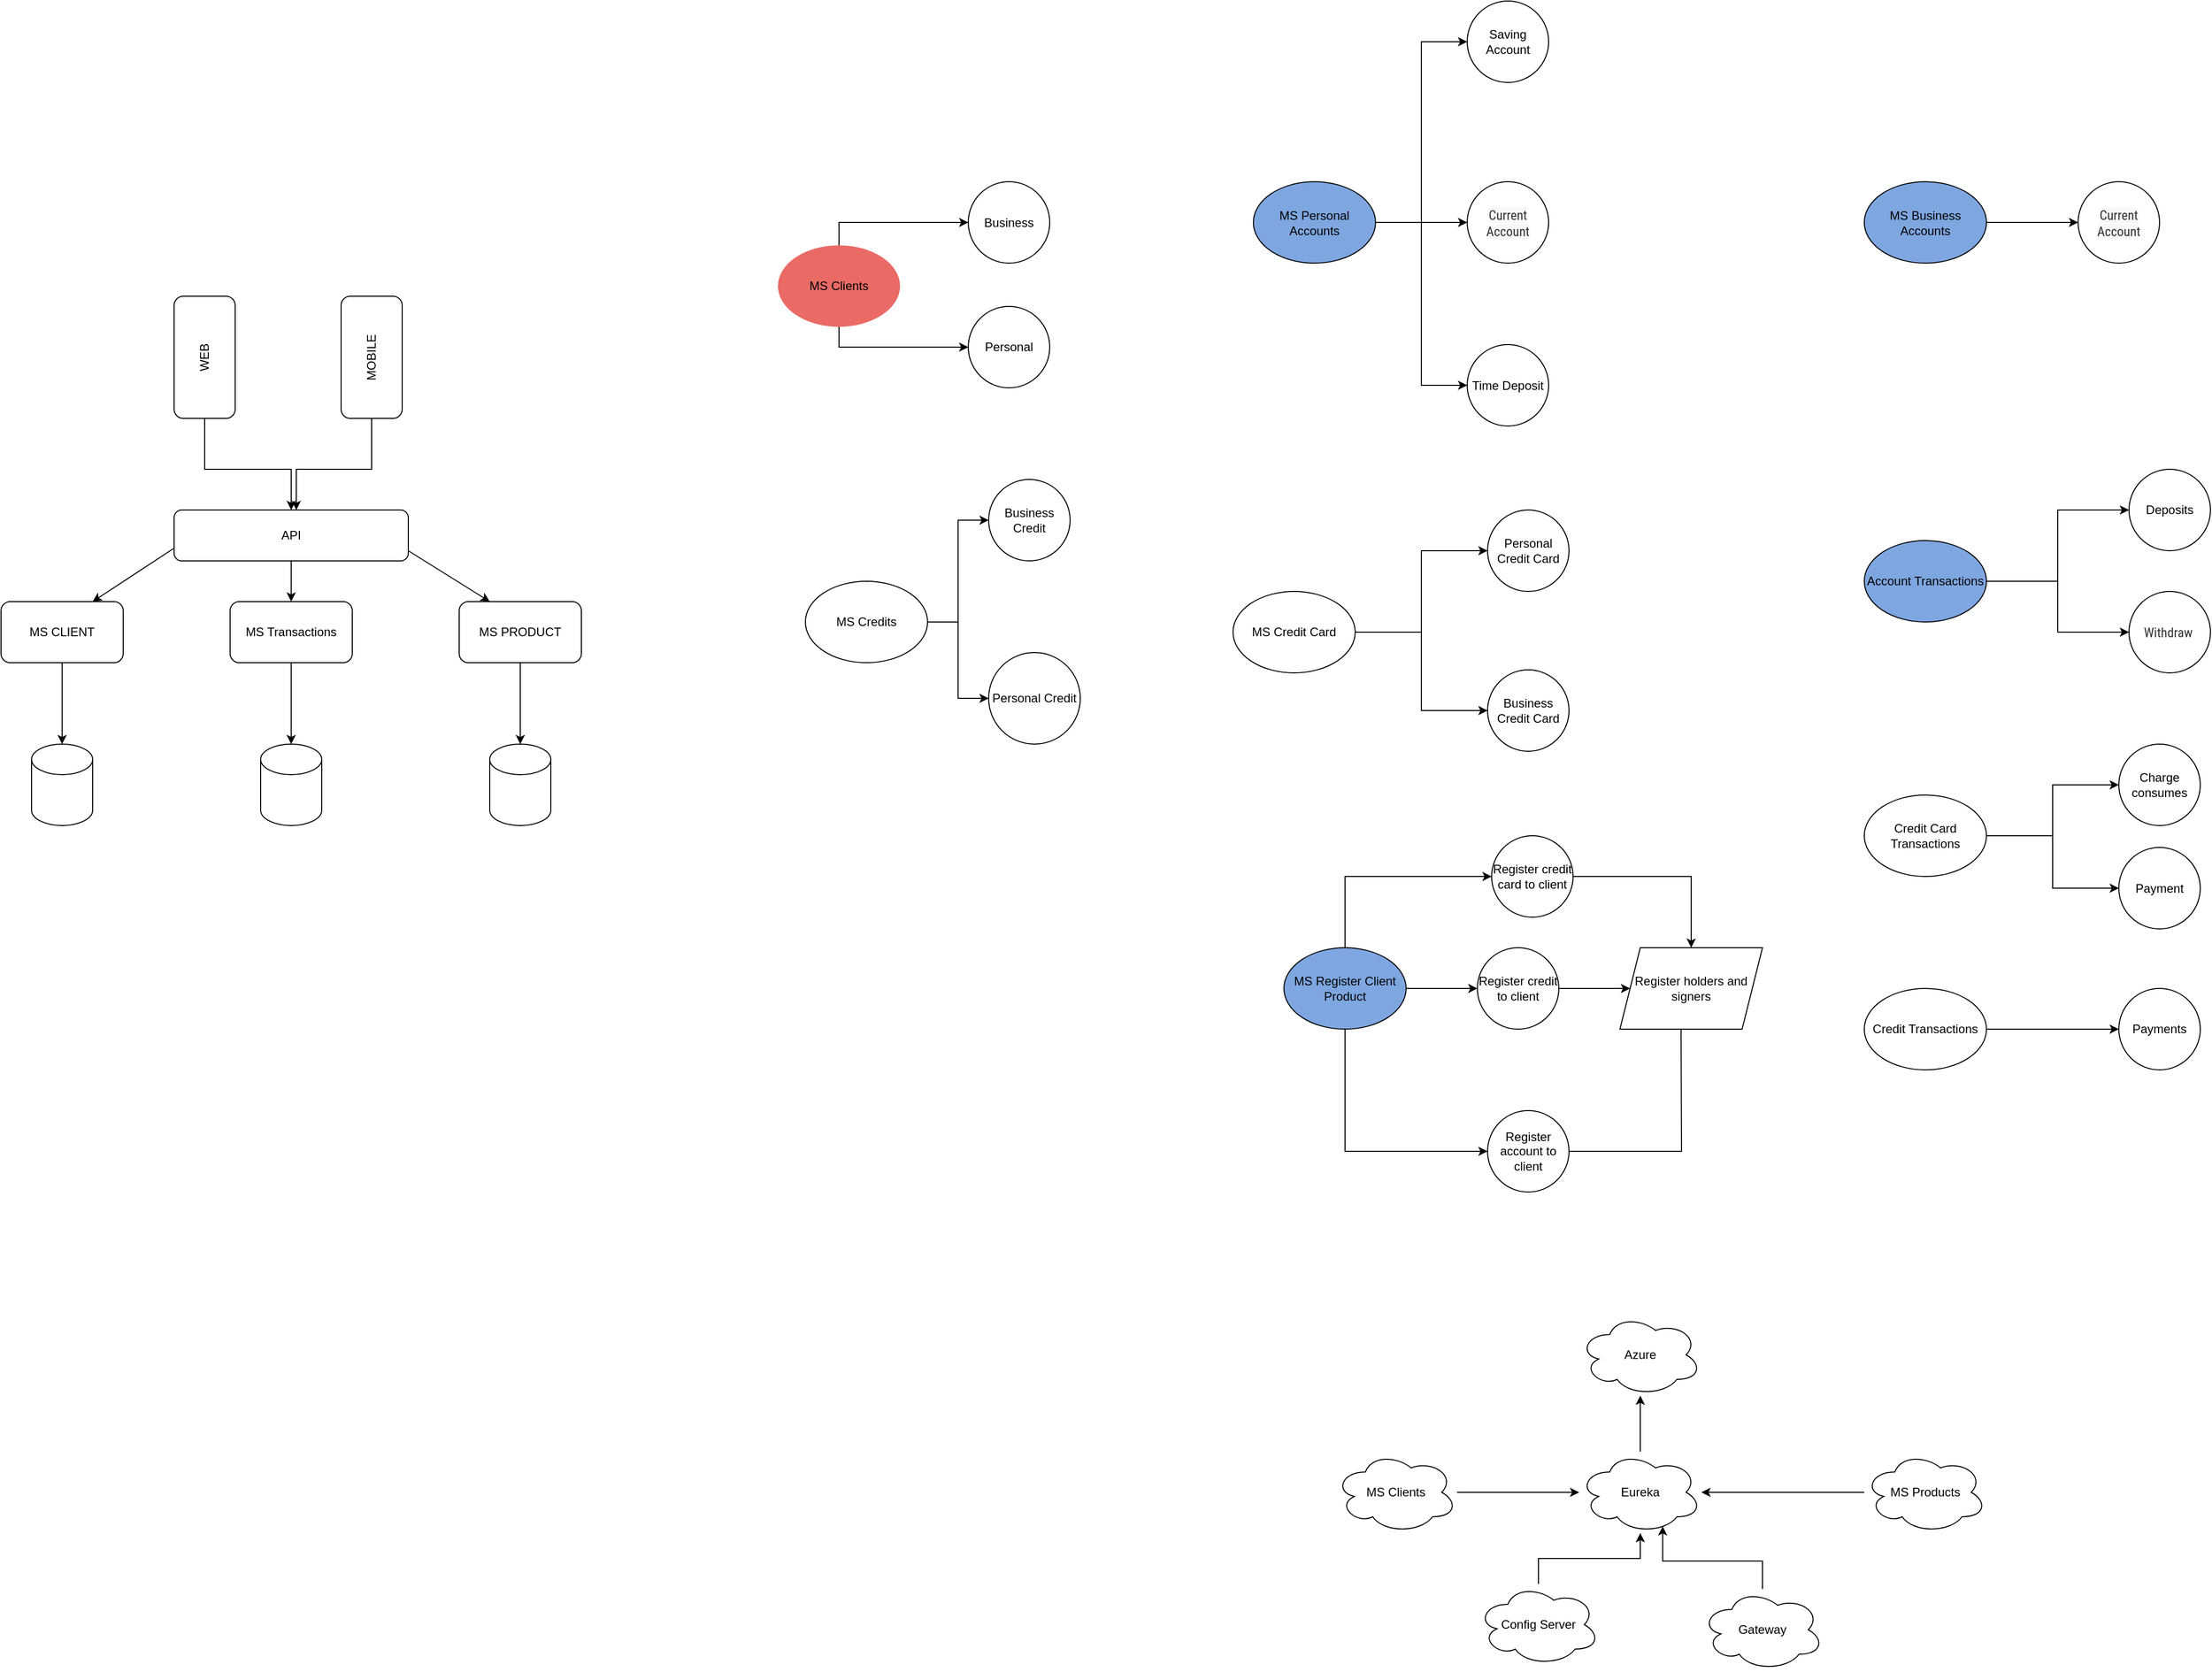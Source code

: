 <mxfile version="17.0.0" type="github">
  <diagram id="Hv8dIByFQF0DWqGsEmNq" name="Page-1">
    <mxGraphModel dx="1738" dy="4547" grid="1" gridSize="10" guides="1" tooltips="1" connect="1" arrows="1" fold="1" page="1" pageScale="1" pageWidth="827" pageHeight="1169" math="0" shadow="0">
      <root>
        <mxCell id="0" />
        <mxCell id="1" parent="0" />
        <mxCell id="OK1mOUPvTJGve2_wuvui-1" style="edgeStyle=orthogonalEdgeStyle;rounded=0;orthogonalLoop=1;jettySize=auto;html=1;entryX=0;entryY=0.5;entryDx=0;entryDy=0;" edge="1" parent="1" source="MTAutb3jexkhbd_ZXgUe-7" target="MTAutb3jexkhbd_ZXgUe-18">
          <mxGeometry relative="1" as="geometry" />
        </mxCell>
        <mxCell id="OK1mOUPvTJGve2_wuvui-2" style="edgeStyle=orthogonalEdgeStyle;rounded=0;orthogonalLoop=1;jettySize=auto;html=1;" edge="1" parent="1" source="MTAutb3jexkhbd_ZXgUe-7" target="MTAutb3jexkhbd_ZXgUe-19">
          <mxGeometry relative="1" as="geometry" />
        </mxCell>
        <mxCell id="OK1mOUPvTJGve2_wuvui-6" style="edgeStyle=orthogonalEdgeStyle;rounded=0;orthogonalLoop=1;jettySize=auto;html=1;entryX=0;entryY=0.5;entryDx=0;entryDy=0;" edge="1" parent="1" source="MTAutb3jexkhbd_ZXgUe-7" target="MTAutb3jexkhbd_ZXgUe-20">
          <mxGeometry relative="1" as="geometry" />
        </mxCell>
        <mxCell id="MTAutb3jexkhbd_ZXgUe-7" value="MS Personal Accounts" style="ellipse;whiteSpace=wrap;html=1;fillColor=#7EA6E0;" parent="1" vertex="1">
          <mxGeometry x="1340" y="-2272.5" width="120" height="80" as="geometry" />
        </mxCell>
        <mxCell id="MTAutb3jexkhbd_ZXgUe-27" style="edgeStyle=orthogonalEdgeStyle;rounded=0;orthogonalLoop=1;jettySize=auto;html=1;" parent="1" source="OK1mOUPvTJGve2_wuvui-7" target="MTAutb3jexkhbd_ZXgUe-25" edge="1">
          <mxGeometry relative="1" as="geometry">
            <mxPoint x="1070" y="-1820.0" as="sourcePoint" />
          </mxGeometry>
        </mxCell>
        <mxCell id="MTAutb3jexkhbd_ZXgUe-28" style="edgeStyle=orthogonalEdgeStyle;rounded=0;orthogonalLoop=1;jettySize=auto;html=1;entryX=0;entryY=0.5;entryDx=0;entryDy=0;" parent="1" source="OK1mOUPvTJGve2_wuvui-7" target="MTAutb3jexkhbd_ZXgUe-24" edge="1">
          <mxGeometry relative="1" as="geometry">
            <mxPoint x="1010" y="-1850.0" as="sourcePoint" />
          </mxGeometry>
        </mxCell>
        <mxCell id="MTAutb3jexkhbd_ZXgUe-18" value="&lt;span&gt;Saving Account&lt;/span&gt;" style="ellipse;whiteSpace=wrap;html=1;aspect=fixed;" parent="1" vertex="1">
          <mxGeometry x="1550" y="-2450" width="80" height="80" as="geometry" />
        </mxCell>
        <mxCell id="MTAutb3jexkhbd_ZXgUe-19" value="&lt;span style=&quot;color: rgb(51 , 51 , 51) ; font-family: &amp;#34;avenir next&amp;#34; , &amp;#34;roboto condensed&amp;#34; , &amp;#34;arial&amp;#34; , sans-serif ; font-size: 13px ; background-color: rgb(248 , 248 , 248)&quot;&gt;Current Account&lt;/span&gt;" style="ellipse;whiteSpace=wrap;html=1;aspect=fixed;" parent="1" vertex="1">
          <mxGeometry x="1550" y="-2272.5" width="80" height="80" as="geometry" />
        </mxCell>
        <mxCell id="MTAutb3jexkhbd_ZXgUe-20" value="&lt;span&gt;Time Deposit&lt;/span&gt;" style="ellipse;whiteSpace=wrap;html=1;aspect=fixed;" parent="1" vertex="1">
          <mxGeometry x="1550" y="-2112.5" width="80" height="80" as="geometry" />
        </mxCell>
        <mxCell id="MTAutb3jexkhbd_ZXgUe-24" value="Business Credit" style="ellipse;whiteSpace=wrap;html=1;aspect=fixed;" parent="1" vertex="1">
          <mxGeometry x="1080" y="-1980" width="80" height="80" as="geometry" />
        </mxCell>
        <mxCell id="MTAutb3jexkhbd_ZXgUe-25" value="Personal Credit" style="ellipse;whiteSpace=wrap;html=1;aspect=fixed;" parent="1" vertex="1">
          <mxGeometry x="1080" y="-1810" width="90" height="90" as="geometry" />
        </mxCell>
        <mxCell id="MTAutb3jexkhbd_ZXgUe-51" style="edgeStyle=orthogonalEdgeStyle;rounded=0;orthogonalLoop=1;jettySize=auto;html=1;" parent="1" source="MTAutb3jexkhbd_ZXgUe-41" target="MTAutb3jexkhbd_ZXgUe-49" edge="1">
          <mxGeometry relative="1" as="geometry" />
        </mxCell>
        <mxCell id="MTAutb3jexkhbd_ZXgUe-41" value="Eureka" style="ellipse;shape=cloud;whiteSpace=wrap;html=1;" parent="1" vertex="1">
          <mxGeometry x="1660" y="-1025" width="120" height="80" as="geometry" />
        </mxCell>
        <mxCell id="MTAutb3jexkhbd_ZXgUe-48" style="edgeStyle=orthogonalEdgeStyle;rounded=0;orthogonalLoop=1;jettySize=auto;html=1;" parent="1" source="MTAutb3jexkhbd_ZXgUe-42" target="MTAutb3jexkhbd_ZXgUe-41" edge="1">
          <mxGeometry relative="1" as="geometry" />
        </mxCell>
        <mxCell id="MTAutb3jexkhbd_ZXgUe-42" value="Config Server" style="ellipse;shape=cloud;whiteSpace=wrap;html=1;" parent="1" vertex="1">
          <mxGeometry x="1560" y="-895" width="120" height="80" as="geometry" />
        </mxCell>
        <mxCell id="MTAutb3jexkhbd_ZXgUe-47" style="edgeStyle=orthogonalEdgeStyle;rounded=0;orthogonalLoop=1;jettySize=auto;html=1;entryX=0.683;entryY=0.917;entryDx=0;entryDy=0;entryPerimeter=0;" parent="1" source="MTAutb3jexkhbd_ZXgUe-43" target="MTAutb3jexkhbd_ZXgUe-41" edge="1">
          <mxGeometry relative="1" as="geometry" />
        </mxCell>
        <mxCell id="MTAutb3jexkhbd_ZXgUe-43" value="Gateway" style="ellipse;shape=cloud;whiteSpace=wrap;html=1;" parent="1" vertex="1">
          <mxGeometry x="1780" y="-890" width="120" height="80" as="geometry" />
        </mxCell>
        <mxCell id="MTAutb3jexkhbd_ZXgUe-49" value="Azure" style="ellipse;shape=cloud;whiteSpace=wrap;html=1;" parent="1" vertex="1">
          <mxGeometry x="1660" y="-1160" width="120" height="80" as="geometry" />
        </mxCell>
        <mxCell id="MTAutb3jexkhbd_ZXgUe-59" style="edgeStyle=orthogonalEdgeStyle;rounded=0;orthogonalLoop=1;jettySize=auto;html=1;" parent="1" source="MTAutb3jexkhbd_ZXgUe-52" target="MTAutb3jexkhbd_ZXgUe-41" edge="1">
          <mxGeometry relative="1" as="geometry" />
        </mxCell>
        <mxCell id="MTAutb3jexkhbd_ZXgUe-52" value="MS Clients" style="ellipse;shape=cloud;whiteSpace=wrap;html=1;" parent="1" vertex="1">
          <mxGeometry x="1420" y="-1025" width="120" height="80" as="geometry" />
        </mxCell>
        <mxCell id="MTAutb3jexkhbd_ZXgUe-61" style="edgeStyle=orthogonalEdgeStyle;rounded=0;orthogonalLoop=1;jettySize=auto;html=1;" parent="1" source="MTAutb3jexkhbd_ZXgUe-53" target="MTAutb3jexkhbd_ZXgUe-41" edge="1">
          <mxGeometry relative="1" as="geometry" />
        </mxCell>
        <mxCell id="MTAutb3jexkhbd_ZXgUe-53" value="MS Products" style="ellipse;shape=cloud;whiteSpace=wrap;html=1;" parent="1" vertex="1">
          <mxGeometry x="1940" y="-1025" width="120" height="80" as="geometry" />
        </mxCell>
        <mxCell id="743XyLswEt4RJYl1_t1U-23" style="edgeStyle=orthogonalEdgeStyle;rounded=0;orthogonalLoop=1;jettySize=auto;html=1;" parent="1" source="743XyLswEt4RJYl1_t1U-3" target="743XyLswEt4RJYl1_t1U-19" edge="1">
          <mxGeometry relative="1" as="geometry" />
        </mxCell>
        <mxCell id="743XyLswEt4RJYl1_t1U-3" value="MS CLIENT" style="rounded=1;whiteSpace=wrap;html=1;" parent="1" vertex="1">
          <mxGeometry x="110" y="-1860" width="120" height="60" as="geometry" />
        </mxCell>
        <mxCell id="743XyLswEt4RJYl1_t1U-4" value="API" style="rounded=1;whiteSpace=wrap;html=1;" parent="1" vertex="1">
          <mxGeometry x="280" y="-1950" width="230" height="50" as="geometry" />
        </mxCell>
        <mxCell id="743XyLswEt4RJYl1_t1U-7" value="" style="endArrow=classic;html=1;rounded=0;entryX=0.75;entryY=0;entryDx=0;entryDy=0;exitX=0;exitY=0.75;exitDx=0;exitDy=0;" parent="1" source="743XyLswEt4RJYl1_t1U-4" target="743XyLswEt4RJYl1_t1U-3" edge="1">
          <mxGeometry width="50" height="50" relative="1" as="geometry">
            <mxPoint x="230" y="-1860" as="sourcePoint" />
            <mxPoint x="280" y="-1910" as="targetPoint" />
          </mxGeometry>
        </mxCell>
        <mxCell id="743XyLswEt4RJYl1_t1U-25" style="edgeStyle=orthogonalEdgeStyle;rounded=0;orthogonalLoop=1;jettySize=auto;html=1;" parent="1" source="743XyLswEt4RJYl1_t1U-8" target="743XyLswEt4RJYl1_t1U-21" edge="1">
          <mxGeometry relative="1" as="geometry" />
        </mxCell>
        <mxCell id="743XyLswEt4RJYl1_t1U-8" value="MS PRODUCT" style="rounded=1;whiteSpace=wrap;html=1;" parent="1" vertex="1">
          <mxGeometry x="560" y="-1860" width="120" height="60" as="geometry" />
        </mxCell>
        <mxCell id="743XyLswEt4RJYl1_t1U-24" style="edgeStyle=orthogonalEdgeStyle;rounded=0;orthogonalLoop=1;jettySize=auto;html=1;" parent="1" source="743XyLswEt4RJYl1_t1U-9" target="743XyLswEt4RJYl1_t1U-20" edge="1">
          <mxGeometry relative="1" as="geometry" />
        </mxCell>
        <mxCell id="743XyLswEt4RJYl1_t1U-9" value="MS Transactions" style="rounded=1;whiteSpace=wrap;html=1;" parent="1" vertex="1">
          <mxGeometry x="335" y="-1860" width="120" height="60" as="geometry" />
        </mxCell>
        <mxCell id="743XyLswEt4RJYl1_t1U-10" value="" style="endArrow=classic;html=1;rounded=0;entryX=0.5;entryY=0;entryDx=0;entryDy=0;exitX=0.5;exitY=1;exitDx=0;exitDy=0;" parent="1" source="743XyLswEt4RJYl1_t1U-4" target="743XyLswEt4RJYl1_t1U-9" edge="1">
          <mxGeometry width="50" height="50" relative="1" as="geometry">
            <mxPoint x="435" y="-1902.5" as="sourcePoint" />
            <mxPoint x="355" y="-1850" as="targetPoint" />
          </mxGeometry>
        </mxCell>
        <mxCell id="743XyLswEt4RJYl1_t1U-11" value="" style="endArrow=classic;html=1;rounded=0;entryX=0.25;entryY=0;entryDx=0;entryDy=0;" parent="1" target="743XyLswEt4RJYl1_t1U-8" edge="1">
          <mxGeometry width="50" height="50" relative="1" as="geometry">
            <mxPoint x="510" y="-1910" as="sourcePoint" />
            <mxPoint x="560" y="-1960" as="targetPoint" />
          </mxGeometry>
        </mxCell>
        <mxCell id="743XyLswEt4RJYl1_t1U-17" style="edgeStyle=orthogonalEdgeStyle;rounded=0;orthogonalLoop=1;jettySize=auto;html=1;" parent="1" source="743XyLswEt4RJYl1_t1U-15" target="743XyLswEt4RJYl1_t1U-4" edge="1">
          <mxGeometry relative="1" as="geometry">
            <Array as="points">
              <mxPoint x="310" y="-1990" />
              <mxPoint x="395" y="-1990" />
            </Array>
          </mxGeometry>
        </mxCell>
        <mxCell id="743XyLswEt4RJYl1_t1U-15" value="WEB" style="rounded=1;whiteSpace=wrap;html=1;rotation=-90;" parent="1" vertex="1">
          <mxGeometry x="250" y="-2130" width="120" height="60" as="geometry" />
        </mxCell>
        <mxCell id="743XyLswEt4RJYl1_t1U-18" style="edgeStyle=orthogonalEdgeStyle;rounded=0;orthogonalLoop=1;jettySize=auto;html=1;" parent="1" source="743XyLswEt4RJYl1_t1U-16" edge="1">
          <mxGeometry relative="1" as="geometry">
            <mxPoint x="400" y="-1950" as="targetPoint" />
            <Array as="points">
              <mxPoint x="474" y="-1990" />
              <mxPoint x="400" y="-1990" />
            </Array>
          </mxGeometry>
        </mxCell>
        <mxCell id="743XyLswEt4RJYl1_t1U-16" value="MOBILE" style="rounded=1;whiteSpace=wrap;html=1;rotation=-90;" parent="1" vertex="1">
          <mxGeometry x="414" y="-2130" width="120" height="60" as="geometry" />
        </mxCell>
        <mxCell id="743XyLswEt4RJYl1_t1U-19" value="" style="shape=cylinder3;whiteSpace=wrap;html=1;boundedLbl=1;backgroundOutline=1;size=15;" parent="1" vertex="1">
          <mxGeometry x="140" y="-1720" width="60" height="80" as="geometry" />
        </mxCell>
        <mxCell id="743XyLswEt4RJYl1_t1U-20" value="" style="shape=cylinder3;whiteSpace=wrap;html=1;boundedLbl=1;backgroundOutline=1;size=15;" parent="1" vertex="1">
          <mxGeometry x="365" y="-1720" width="60" height="80" as="geometry" />
        </mxCell>
        <mxCell id="743XyLswEt4RJYl1_t1U-21" value="" style="shape=cylinder3;whiteSpace=wrap;html=1;boundedLbl=1;backgroundOutline=1;size=15;" parent="1" vertex="1">
          <mxGeometry x="590" y="-1720" width="60" height="80" as="geometry" />
        </mxCell>
        <mxCell id="OK1mOUPvTJGve2_wuvui-7" value="MS Credits&lt;br&gt;" style="ellipse;whiteSpace=wrap;html=1;" vertex="1" parent="1">
          <mxGeometry x="900" y="-1880" width="120" height="80" as="geometry" />
        </mxCell>
        <mxCell id="OK1mOUPvTJGve2_wuvui-11" style="edgeStyle=orthogonalEdgeStyle;rounded=0;orthogonalLoop=1;jettySize=auto;html=1;" edge="1" parent="1" source="OK1mOUPvTJGve2_wuvui-8" target="OK1mOUPvTJGve2_wuvui-9">
          <mxGeometry relative="1" as="geometry" />
        </mxCell>
        <mxCell id="OK1mOUPvTJGve2_wuvui-12" style="edgeStyle=orthogonalEdgeStyle;rounded=0;orthogonalLoop=1;jettySize=auto;html=1;" edge="1" parent="1" source="OK1mOUPvTJGve2_wuvui-8" target="OK1mOUPvTJGve2_wuvui-10">
          <mxGeometry relative="1" as="geometry" />
        </mxCell>
        <mxCell id="OK1mOUPvTJGve2_wuvui-8" value="MS Credit Card" style="ellipse;whiteSpace=wrap;html=1;" vertex="1" parent="1">
          <mxGeometry x="1320" y="-1870" width="120" height="80" as="geometry" />
        </mxCell>
        <mxCell id="OK1mOUPvTJGve2_wuvui-9" value="Personal Credit Card" style="ellipse;whiteSpace=wrap;html=1;aspect=fixed;" vertex="1" parent="1">
          <mxGeometry x="1570" y="-1950" width="80" height="80" as="geometry" />
        </mxCell>
        <mxCell id="OK1mOUPvTJGve2_wuvui-10" value="Business Credit Card" style="ellipse;whiteSpace=wrap;html=1;aspect=fixed;" vertex="1" parent="1">
          <mxGeometry x="1570" y="-1793" width="80" height="80" as="geometry" />
        </mxCell>
        <mxCell id="OK1mOUPvTJGve2_wuvui-26" style="edgeStyle=orthogonalEdgeStyle;rounded=0;orthogonalLoop=1;jettySize=auto;html=1;" edge="1" parent="1" source="OK1mOUPvTJGve2_wuvui-13" target="OK1mOUPvTJGve2_wuvui-24">
          <mxGeometry relative="1" as="geometry" />
        </mxCell>
        <mxCell id="OK1mOUPvTJGve2_wuvui-27" style="edgeStyle=orthogonalEdgeStyle;rounded=0;orthogonalLoop=1;jettySize=auto;html=1;entryX=0;entryY=0.5;entryDx=0;entryDy=0;" edge="1" parent="1" source="OK1mOUPvTJGve2_wuvui-13" target="OK1mOUPvTJGve2_wuvui-25">
          <mxGeometry relative="1" as="geometry" />
        </mxCell>
        <mxCell id="OK1mOUPvTJGve2_wuvui-13" value="Account Transactions&lt;br&gt;" style="ellipse;whiteSpace=wrap;html=1;fillColor=#7EA6E0;" vertex="1" parent="1">
          <mxGeometry x="1940" y="-1920" width="120" height="80" as="geometry" />
        </mxCell>
        <mxCell id="OK1mOUPvTJGve2_wuvui-35" style="edgeStyle=orthogonalEdgeStyle;rounded=0;orthogonalLoop=1;jettySize=auto;html=1;" edge="1" parent="1" source="OK1mOUPvTJGve2_wuvui-14" target="OK1mOUPvTJGve2_wuvui-32">
          <mxGeometry relative="1" as="geometry" />
        </mxCell>
        <mxCell id="OK1mOUPvTJGve2_wuvui-36" style="edgeStyle=orthogonalEdgeStyle;rounded=0;orthogonalLoop=1;jettySize=auto;html=1;" edge="1" parent="1" source="OK1mOUPvTJGve2_wuvui-14" target="OK1mOUPvTJGve2_wuvui-34">
          <mxGeometry relative="1" as="geometry" />
        </mxCell>
        <mxCell id="OK1mOUPvTJGve2_wuvui-14" value="Credit Card Transactions" style="ellipse;whiteSpace=wrap;html=1;" vertex="1" parent="1">
          <mxGeometry x="1940" y="-1670" width="120" height="80" as="geometry" />
        </mxCell>
        <mxCell id="OK1mOUPvTJGve2_wuvui-31" style="edgeStyle=orthogonalEdgeStyle;rounded=0;orthogonalLoop=1;jettySize=auto;html=1;" edge="1" parent="1" source="OK1mOUPvTJGve2_wuvui-15" target="OK1mOUPvTJGve2_wuvui-30">
          <mxGeometry relative="1" as="geometry" />
        </mxCell>
        <mxCell id="OK1mOUPvTJGve2_wuvui-15" value="Credit Transactions" style="ellipse;whiteSpace=wrap;html=1;" vertex="1" parent="1">
          <mxGeometry x="1940" y="-1480" width="120" height="80" as="geometry" />
        </mxCell>
        <mxCell id="OK1mOUPvTJGve2_wuvui-17" style="edgeStyle=orthogonalEdgeStyle;rounded=0;orthogonalLoop=1;jettySize=auto;html=1;exitX=0.5;exitY=0;exitDx=0;exitDy=0;" edge="1" parent="1" source="OK1mOUPvTJGve2_wuvui-19" target="OK1mOUPvTJGve2_wuvui-22">
          <mxGeometry relative="1" as="geometry">
            <mxPoint x="1033" y="-2250" as="targetPoint" />
          </mxGeometry>
        </mxCell>
        <mxCell id="OK1mOUPvTJGve2_wuvui-18" style="edgeStyle=orthogonalEdgeStyle;rounded=0;orthogonalLoop=1;jettySize=auto;html=1;exitX=0.5;exitY=1;exitDx=0;exitDy=0;" edge="1" parent="1" source="OK1mOUPvTJGve2_wuvui-19" target="OK1mOUPvTJGve2_wuvui-23">
          <mxGeometry relative="1" as="geometry">
            <mxPoint x="1033" y="-2100" as="targetPoint" />
          </mxGeometry>
        </mxCell>
        <mxCell id="OK1mOUPvTJGve2_wuvui-19" value="MS Clients" style="ellipse;whiteSpace=wrap;html=1;strokeColor=none;fillColor=#EA6B66;" vertex="1" parent="1">
          <mxGeometry x="873" y="-2210" width="120" height="80" as="geometry" />
        </mxCell>
        <mxCell id="OK1mOUPvTJGve2_wuvui-22" value="Business" style="ellipse;whiteSpace=wrap;html=1;aspect=fixed;" vertex="1" parent="1">
          <mxGeometry x="1060" y="-2272.5" width="80" height="80" as="geometry" />
        </mxCell>
        <mxCell id="OK1mOUPvTJGve2_wuvui-23" value="Personal" style="ellipse;whiteSpace=wrap;html=1;aspect=fixed;" vertex="1" parent="1">
          <mxGeometry x="1060" y="-2150" width="80" height="80" as="geometry" />
        </mxCell>
        <mxCell id="OK1mOUPvTJGve2_wuvui-24" value="Deposits" style="ellipse;whiteSpace=wrap;html=1;aspect=fixed;" vertex="1" parent="1">
          <mxGeometry x="2200" y="-1990" width="80" height="80" as="geometry" />
        </mxCell>
        <mxCell id="OK1mOUPvTJGve2_wuvui-25" value="&lt;span style=&quot;color: rgb(51 , 51 , 51) ; font-family: &amp;#34;avenir next&amp;#34; , &amp;#34;roboto condensed&amp;#34; , &amp;#34;arial&amp;#34; , sans-serif ; font-size: 13px ; background-color: rgb(255 , 255 , 255)&quot;&gt;Withdraw&amp;nbsp;&lt;/span&gt;" style="ellipse;whiteSpace=wrap;html=1;aspect=fixed;" vertex="1" parent="1">
          <mxGeometry x="2200" y="-1870" width="80" height="80" as="geometry" />
        </mxCell>
        <mxCell id="OK1mOUPvTJGve2_wuvui-30" value="Payments" style="ellipse;whiteSpace=wrap;html=1;aspect=fixed;" vertex="1" parent="1">
          <mxGeometry x="2190" y="-1480" width="80" height="80" as="geometry" />
        </mxCell>
        <mxCell id="OK1mOUPvTJGve2_wuvui-32" value="Charge consumes" style="ellipse;whiteSpace=wrap;html=1;aspect=fixed;" vertex="1" parent="1">
          <mxGeometry x="2190" y="-1720" width="80" height="80" as="geometry" />
        </mxCell>
        <mxCell id="OK1mOUPvTJGve2_wuvui-34" value="Payment" style="ellipse;whiteSpace=wrap;html=1;aspect=fixed;" vertex="1" parent="1">
          <mxGeometry x="2190" y="-1618.5" width="80" height="80" as="geometry" />
        </mxCell>
        <mxCell id="OK1mOUPvTJGve2_wuvui-39" style="edgeStyle=orthogonalEdgeStyle;rounded=0;orthogonalLoop=1;jettySize=auto;html=1;exitX=0.5;exitY=0;exitDx=0;exitDy=0;entryX=0;entryY=0.5;entryDx=0;entryDy=0;" edge="1" parent="1" source="OK1mOUPvTJGve2_wuvui-37" target="OK1mOUPvTJGve2_wuvui-38">
          <mxGeometry relative="1" as="geometry" />
        </mxCell>
        <mxCell id="OK1mOUPvTJGve2_wuvui-44" style="edgeStyle=orthogonalEdgeStyle;rounded=0;orthogonalLoop=1;jettySize=auto;html=1;" edge="1" parent="1" source="OK1mOUPvTJGve2_wuvui-37" target="OK1mOUPvTJGve2_wuvui-42">
          <mxGeometry relative="1" as="geometry" />
        </mxCell>
        <mxCell id="OK1mOUPvTJGve2_wuvui-45" style="edgeStyle=orthogonalEdgeStyle;rounded=0;orthogonalLoop=1;jettySize=auto;html=1;entryX=0;entryY=0.5;entryDx=0;entryDy=0;exitX=0.5;exitY=1;exitDx=0;exitDy=0;" edge="1" parent="1" source="OK1mOUPvTJGve2_wuvui-37" target="OK1mOUPvTJGve2_wuvui-43">
          <mxGeometry relative="1" as="geometry" />
        </mxCell>
        <mxCell id="OK1mOUPvTJGve2_wuvui-37" value="MS Register Client Product" style="ellipse;whiteSpace=wrap;html=1;fillColor=#7EA6E0;" vertex="1" parent="1">
          <mxGeometry x="1370" y="-1520" width="120" height="80" as="geometry" />
        </mxCell>
        <mxCell id="OK1mOUPvTJGve2_wuvui-64" style="edgeStyle=orthogonalEdgeStyle;rounded=0;orthogonalLoop=1;jettySize=auto;html=1;entryX=0.5;entryY=0;entryDx=0;entryDy=0;" edge="1" parent="1" source="OK1mOUPvTJGve2_wuvui-38" target="OK1mOUPvTJGve2_wuvui-62">
          <mxGeometry relative="1" as="geometry" />
        </mxCell>
        <mxCell id="OK1mOUPvTJGve2_wuvui-38" value="Register credit card to client" style="ellipse;whiteSpace=wrap;html=1;aspect=fixed;" vertex="1" parent="1">
          <mxGeometry x="1574" y="-1630" width="80" height="80" as="geometry" />
        </mxCell>
        <mxCell id="OK1mOUPvTJGve2_wuvui-72" style="edgeStyle=orthogonalEdgeStyle;rounded=0;orthogonalLoop=1;jettySize=auto;html=1;" edge="1" parent="1" source="OK1mOUPvTJGve2_wuvui-42" target="OK1mOUPvTJGve2_wuvui-62">
          <mxGeometry relative="1" as="geometry" />
        </mxCell>
        <mxCell id="OK1mOUPvTJGve2_wuvui-42" value="Register credit to client" style="ellipse;whiteSpace=wrap;html=1;aspect=fixed;" vertex="1" parent="1">
          <mxGeometry x="1560" y="-1520" width="80" height="80" as="geometry" />
        </mxCell>
        <mxCell id="OK1mOUPvTJGve2_wuvui-65" style="edgeStyle=orthogonalEdgeStyle;rounded=0;orthogonalLoop=1;jettySize=auto;html=1;entryX=0.5;entryY=1;entryDx=0;entryDy=0;" edge="1" parent="1" source="OK1mOUPvTJGve2_wuvui-43">
          <mxGeometry relative="1" as="geometry">
            <mxPoint x="1760" y="-1450" as="targetPoint" />
          </mxGeometry>
        </mxCell>
        <mxCell id="OK1mOUPvTJGve2_wuvui-43" value="Register account to client" style="ellipse;whiteSpace=wrap;html=1;aspect=fixed;" vertex="1" parent="1">
          <mxGeometry x="1570" y="-1360" width="80" height="80" as="geometry" />
        </mxCell>
        <mxCell id="OK1mOUPvTJGve2_wuvui-49" style="edgeStyle=orthogonalEdgeStyle;rounded=0;orthogonalLoop=1;jettySize=auto;html=1;" edge="1" parent="1" source="OK1mOUPvTJGve2_wuvui-51" target="OK1mOUPvTJGve2_wuvui-53">
          <mxGeometry relative="1" as="geometry" />
        </mxCell>
        <mxCell id="OK1mOUPvTJGve2_wuvui-51" value="MS Business Accounts" style="ellipse;whiteSpace=wrap;html=1;fillColor=#7EA6E0;" vertex="1" parent="1">
          <mxGeometry x="1940" y="-2272.5" width="120" height="80" as="geometry" />
        </mxCell>
        <mxCell id="OK1mOUPvTJGve2_wuvui-53" value="&lt;span style=&quot;color: rgb(51 , 51 , 51) ; font-family: &amp;#34;avenir next&amp;#34; , &amp;#34;roboto condensed&amp;#34; , &amp;#34;arial&amp;#34; , sans-serif ; font-size: 13px ; background-color: rgb(248 , 248 , 248)&quot;&gt;Current Account&lt;/span&gt;" style="ellipse;whiteSpace=wrap;html=1;aspect=fixed;" vertex="1" parent="1">
          <mxGeometry x="2150" y="-2272.5" width="80" height="80" as="geometry" />
        </mxCell>
        <mxCell id="OK1mOUPvTJGve2_wuvui-62" value="Register holders and signers" style="shape=parallelogram;perimeter=parallelogramPerimeter;whiteSpace=wrap;html=1;fixedSize=1;" vertex="1" parent="1">
          <mxGeometry x="1700" y="-1520" width="140" height="80" as="geometry" />
        </mxCell>
      </root>
    </mxGraphModel>
  </diagram>
</mxfile>
